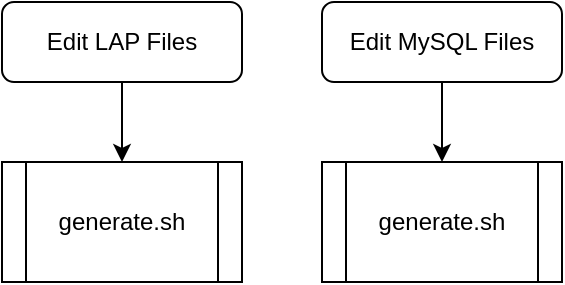 <mxfile>
    <diagram id="C5RBs43oDa-KdzZeNtuy" name="Page-1">
        <mxGraphModel dx="733" dy="791" grid="1" gridSize="10" guides="1" tooltips="1" connect="1" arrows="1" fold="1" page="1" pageScale="1" pageWidth="827" pageHeight="1169" math="0" shadow="0">
            <root>
                <mxCell id="WIyWlLk6GJQsqaUBKTNV-0"/>
                <mxCell id="WIyWlLk6GJQsqaUBKTNV-1" parent="WIyWlLk6GJQsqaUBKTNV-0"/>
                <mxCell id="-gR8yLfzokKEGwG8eV7x-7" style="edgeStyle=orthogonalEdgeStyle;rounded=0;orthogonalLoop=1;jettySize=auto;html=1;exitX=0.5;exitY=1;exitDx=0;exitDy=0;entryX=0.5;entryY=0;entryDx=0;entryDy=0;" parent="WIyWlLk6GJQsqaUBKTNV-1" source="WIyWlLk6GJQsqaUBKTNV-3" target="-gR8yLfzokKEGwG8eV7x-3" edge="1">
                    <mxGeometry relative="1" as="geometry"/>
                </mxCell>
                <mxCell id="WIyWlLk6GJQsqaUBKTNV-3" value="Edit LAP Files" style="rounded=1;whiteSpace=wrap;html=1;fontSize=12;glass=0;strokeWidth=1;shadow=0;" parent="WIyWlLk6GJQsqaUBKTNV-1" vertex="1">
                    <mxGeometry x="40" y="40" width="120" height="40" as="geometry"/>
                </mxCell>
                <mxCell id="-gR8yLfzokKEGwG8eV7x-3" value="generate.sh" style="shape=process;whiteSpace=wrap;html=1;backgroundOutline=1;" parent="WIyWlLk6GJQsqaUBKTNV-1" vertex="1">
                    <mxGeometry x="40" y="120" width="120" height="60" as="geometry"/>
                </mxCell>
                <mxCell id="0" style="edgeStyle=none;html=1;exitX=0.5;exitY=1;exitDx=0;exitDy=0;entryX=0.5;entryY=0;entryDx=0;entryDy=0;" parent="WIyWlLk6GJQsqaUBKTNV-1" source="-gR8yLfzokKEGwG8eV7x-8" target="-gR8yLfzokKEGwG8eV7x-9" edge="1">
                    <mxGeometry relative="1" as="geometry"/>
                </mxCell>
                <mxCell id="-gR8yLfzokKEGwG8eV7x-8" value="Edit MySQL Files" style="rounded=1;whiteSpace=wrap;html=1;fontSize=12;glass=0;strokeWidth=1;shadow=0;" parent="WIyWlLk6GJQsqaUBKTNV-1" vertex="1">
                    <mxGeometry x="200" y="40" width="120" height="40" as="geometry"/>
                </mxCell>
                <mxCell id="-gR8yLfzokKEGwG8eV7x-9" value="generate.sh" style="shape=process;whiteSpace=wrap;html=1;backgroundOutline=1;" parent="WIyWlLk6GJQsqaUBKTNV-1" vertex="1">
                    <mxGeometry x="200" y="120" width="120" height="60" as="geometry"/>
                </mxCell>
            </root>
        </mxGraphModel>
    </diagram>
</mxfile>